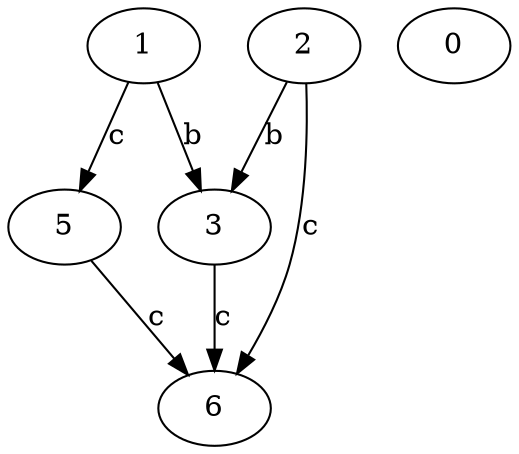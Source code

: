strict digraph  {
1;
2;
3;
5;
6;
0;
1 -> 3  [label=b];
1 -> 5  [label=c];
2 -> 3  [label=b];
2 -> 6  [label=c];
3 -> 6  [label=c];
5 -> 6  [label=c];
}
